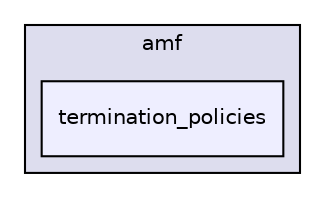 digraph "src/mlpack/methods/amf/termination_policies" {
  compound=true
  node [ fontsize="10", fontname="Helvetica"];
  edge [ labelfontsize="10", labelfontname="Helvetica"];
  subgraph clusterdir_a3ffaa2d195dc9172e51a3924a7fb231 {
    graph [ bgcolor="#ddddee", pencolor="black", label="amf" fontname="Helvetica", fontsize="10", URL="dir_a3ffaa2d195dc9172e51a3924a7fb231.html"]
  dir_b57640d7a54017b760a7e3a8e9716011 [shape=box, label="termination_policies", style="filled", fillcolor="#eeeeff", pencolor="black", URL="dir_b57640d7a54017b760a7e3a8e9716011.html"];
  }
}
